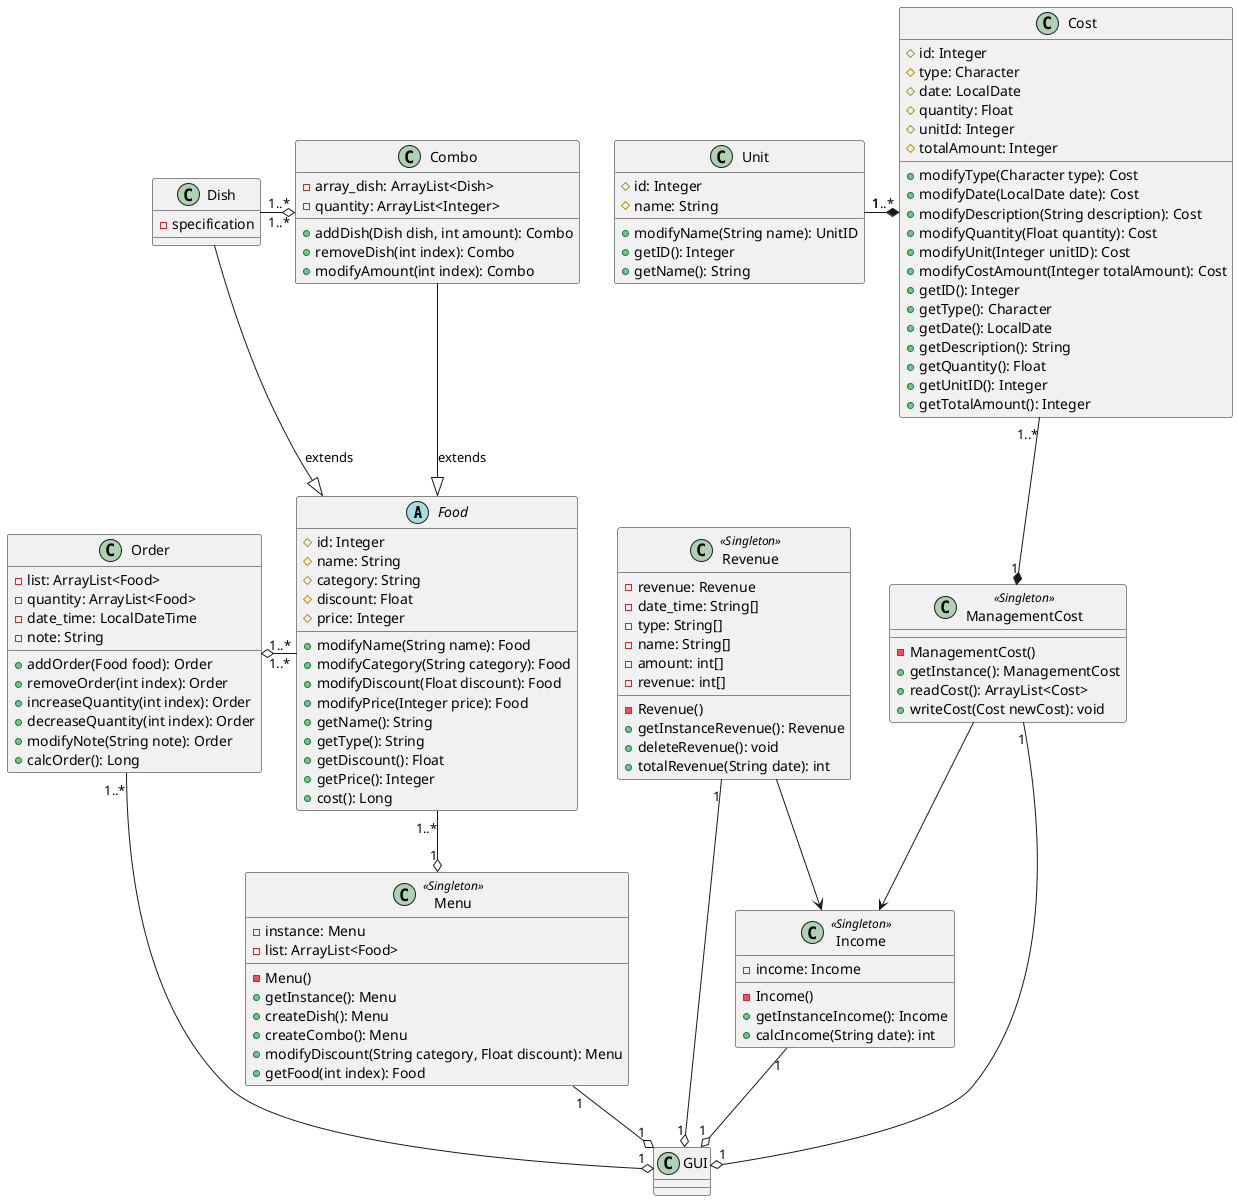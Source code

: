 @startuml class_diagram

abstract Food {
    # id: Integer
    # name: String
    # category: String
    # discount: Float
    # price: Integer

    + modifyName(String name): Food
    + modifyCategory(String category): Food
    + modifyDiscount(Float discount): Food
    + modifyPrice(Integer price): Food
    + getName(): String
    + getType(): String
    + getDiscount(): Float
    + getPrice(): Integer
    + cost(): Long
}

class Combo {
    - array_dish: ArrayList<Dish>
    - quantity: ArrayList<Integer>

    + addDish(Dish dish, int amount): Combo
    + removeDish(int index): Combo
    + modifyAmount(int index): Combo
}

class Menu << Singleton >> {
    - instance: Menu
    - list: ArrayList<Food>

    - Menu()
    + getInstance(): Menu
    + createDish(): Menu
    + createCombo(): Menu
    + modifyDiscount(String category, Float discount): Menu
    + getFood(int index): Food
}

class Order {
    - list: ArrayList<Food>
    - quantity: ArrayList<Food>
    - date_time: LocalDateTime
    - note: String

    + addOrder(Food food): Order
    + removeOrder(int index): Order
    + increaseQuantity(int index): Order
    + decreaseQuantity(int index): Order
    + modifyNote(String note): Order
    + calcOrder(): Long
}

class Revenue << Singleton >> {
    - revenue: Revenue
    - date_time: String[]
    - type: String[]
    - name: String[]
    - amount: int[]
    - revenue: int[]

    - Revenue()
    + getInstanceRevenue(): Revenue
    + deleteRevenue(): void
    + totalRevenue(String date): int
}

class Income << Singleton >> {
    - income: Income

    - Income()
    + getInstanceIncome(): Income
    + calcIncome(String date): int
}

class Cost {
    # id: Integer
    # type: Character
    # date: LocalDate
    # quantity: Float
    # unitId: Integer
    # totalAmount: Integer

    + modifyType(Character type): Cost
    + modifyDate(LocalDate date): Cost
    + modifyDescription(String description): Cost
    + modifyQuantity(Float quantity): Cost
    + modifyUnit(Integer unitID): Cost
    + modifyCostAmount(Integer totalAmount): Cost
    + getID(): Integer
    + getType(): Character
    + getDate(): LocalDate
    + getDescription(): String
    + getQuantity(): Float
    + getUnitID(): Integer
    + getTotalAmount(): Integer
}

class ManagementCost << Singleton >> {
    - ManagementCost()
    + getInstance(): ManagementCost
    + readCost(): ArrayList<Cost>
    + writeCost(Cost newCost): void
}

class Unit {
    # id: Integer
    # name: String

    + modifyName(String name): UnitID
    + getID(): Integer
    + getName(): String
}

class Dish {
    - specification
}


Combo --|> Food: extends
Dish --|> Food: extends
Dish  "1..*" -o "1..*" Combo
Order "1..*" o- "1..*" Food
Food "1..*" --o "1" Menu
Revenue --> Income
ManagementCost --> Income

class GUI{

}

Unit "1" -* "1..*" Cost
Cost "1..*" --* "1" ManagementCost
Order "1..*" -o "1" GUI
Menu "1" --o "1" GUI
ManagementCost "1" --o "1" GUI
Revenue "1" --o "1" GUI
Income "1" --o "1" GUI



@enduml
